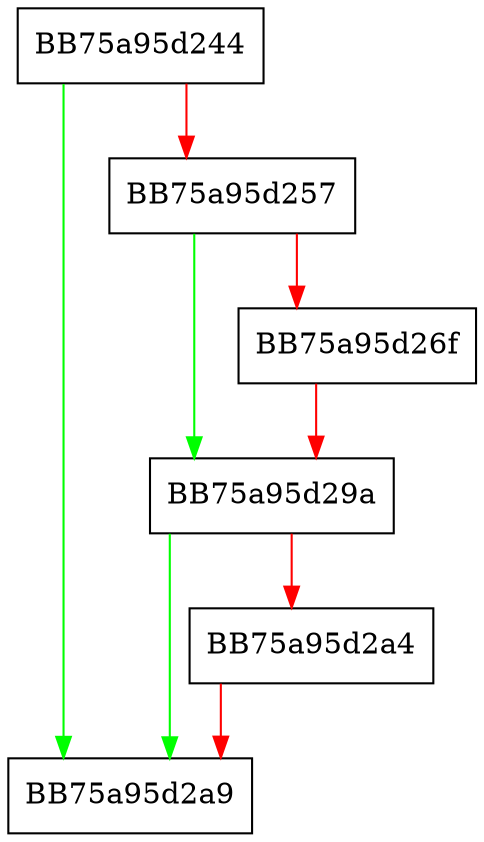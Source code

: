 digraph update_pmu_flow {
  node [shape="box"];
  graph [splines=ortho];
  BB75a95d244 -> BB75a95d2a9 [color="green"];
  BB75a95d244 -> BB75a95d257 [color="red"];
  BB75a95d257 -> BB75a95d29a [color="green"];
  BB75a95d257 -> BB75a95d26f [color="red"];
  BB75a95d26f -> BB75a95d29a [color="red"];
  BB75a95d29a -> BB75a95d2a9 [color="green"];
  BB75a95d29a -> BB75a95d2a4 [color="red"];
  BB75a95d2a4 -> BB75a95d2a9 [color="red"];
}